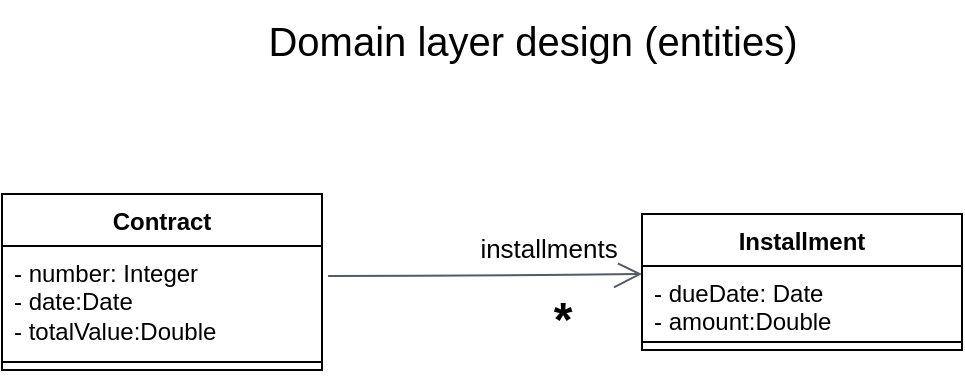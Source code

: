 <mxfile version="24.8.3">
  <diagram name="Page-1" id="ksh7u8cJOMVpenXSpe1n">
    <mxGraphModel dx="892" dy="468" grid="1" gridSize="10" guides="1" tooltips="1" connect="1" arrows="1" fold="1" page="1" pageScale="1" pageWidth="850" pageHeight="1100" math="0" shadow="0">
      <root>
        <mxCell id="0" />
        <mxCell id="1" parent="0" />
        <mxCell id="2fBA03YrfhdVt00wmsf8-1" value="Contract" style="swimlane;fontStyle=1;align=center;verticalAlign=top;childLayout=stackLayout;horizontal=1;startSize=26;horizontalStack=0;resizeParent=1;resizeParentMax=0;resizeLast=0;collapsible=1;marginBottom=0;whiteSpace=wrap;html=1;" vertex="1" parent="1">
          <mxGeometry x="240" y="140" width="160" height="88" as="geometry" />
        </mxCell>
        <mxCell id="2fBA03YrfhdVt00wmsf8-2" value="- number: Integer&lt;div&gt;&lt;div&gt;- date:Date&lt;/div&gt;&lt;div&gt;- totalValue:Double&lt;br&gt;&lt;br&gt;&lt;br&gt;&lt;/div&gt;&lt;/div&gt;" style="text;strokeColor=none;fillColor=none;align=left;verticalAlign=top;spacingLeft=4;spacingRight=4;overflow=hidden;rotatable=0;points=[[0,0.5],[1,0.5]];portConstraint=eastwest;whiteSpace=wrap;html=1;" vertex="1" parent="2fBA03YrfhdVt00wmsf8-1">
          <mxGeometry y="26" width="160" height="54" as="geometry" />
        </mxCell>
        <mxCell id="2fBA03YrfhdVt00wmsf8-3" value="" style="line;strokeWidth=1;fillColor=none;align=left;verticalAlign=middle;spacingTop=-1;spacingLeft=3;spacingRight=3;rotatable=0;labelPosition=right;points=[];portConstraint=eastwest;strokeColor=inherit;" vertex="1" parent="2fBA03YrfhdVt00wmsf8-1">
          <mxGeometry y="80" width="160" height="8" as="geometry" />
        </mxCell>
        <mxCell id="2fBA03YrfhdVt00wmsf8-8" value="" style="edgeStyle=orthogonalEdgeStyle;html=1;endArrow=open;elbow=vertical;startArrow=none;endFill=0;strokeColor=#545B64;rounded=0;strokeWidth=1;endSize=12;startSize=29;jumpSize=9;exitX=1.019;exitY=0.278;exitDx=0;exitDy=0;exitPerimeter=0;curved=1;targetPerimeterSpacing=7;sourcePerimeterSpacing=2;fontSize=15;spacing=7;spacingTop=3;" edge="1" parent="1" source="2fBA03YrfhdVt00wmsf8-2">
          <mxGeometry width="100" relative="1" as="geometry">
            <mxPoint x="460" y="180" as="sourcePoint" />
            <mxPoint x="560" y="180" as="targetPoint" />
          </mxGeometry>
        </mxCell>
        <mxCell id="2fBA03YrfhdVt00wmsf8-13" value="installments" style="edgeLabel;html=1;align=center;verticalAlign=middle;resizable=0;points=[];fontSize=13;" vertex="1" connectable="0" parent="2fBA03YrfhdVt00wmsf8-8">
          <mxGeometry x="0.403" y="1" relative="1" as="geometry">
            <mxPoint y="-13" as="offset" />
          </mxGeometry>
        </mxCell>
        <mxCell id="2fBA03YrfhdVt00wmsf8-10" value="Installment" style="swimlane;fontStyle=1;align=center;verticalAlign=top;childLayout=stackLayout;horizontal=1;startSize=26;horizontalStack=0;resizeParent=1;resizeParentMax=0;resizeLast=0;collapsible=1;marginBottom=0;whiteSpace=wrap;html=1;" vertex="1" parent="1">
          <mxGeometry x="560" y="150" width="160" height="68" as="geometry" />
        </mxCell>
        <mxCell id="2fBA03YrfhdVt00wmsf8-11" value="- dueDate: Date&lt;div&gt;&lt;div&gt;- amount:Double&lt;/div&gt;&lt;div&gt;&lt;br&gt;&lt;br&gt;&lt;/div&gt;&lt;/div&gt;" style="text;strokeColor=none;fillColor=none;align=left;verticalAlign=top;spacingLeft=4;spacingRight=4;overflow=hidden;rotatable=0;points=[[0,0.5],[1,0.5]];portConstraint=eastwest;whiteSpace=wrap;html=1;" vertex="1" parent="2fBA03YrfhdVt00wmsf8-10">
          <mxGeometry y="26" width="160" height="34" as="geometry" />
        </mxCell>
        <mxCell id="2fBA03YrfhdVt00wmsf8-12" value="" style="line;strokeWidth=1;fillColor=none;align=left;verticalAlign=middle;spacingTop=-1;spacingLeft=3;spacingRight=3;rotatable=0;labelPosition=right;points=[];portConstraint=eastwest;strokeColor=inherit;" vertex="1" parent="2fBA03YrfhdVt00wmsf8-10">
          <mxGeometry y="60" width="160" height="8" as="geometry" />
        </mxCell>
        <mxCell id="2fBA03YrfhdVt00wmsf8-16" value="&lt;h1&gt;*&lt;/h1&gt;" style="text;html=1;align=center;verticalAlign=middle;resizable=0;points=[];autosize=1;strokeColor=none;fillColor=none;" vertex="1" parent="1">
          <mxGeometry x="505" y="168" width="30" height="70" as="geometry" />
        </mxCell>
        <mxCell id="2fBA03YrfhdVt00wmsf8-17" value="Domain layer design (entities)" style="text;html=1;align=center;verticalAlign=middle;resizable=0;points=[];autosize=1;strokeColor=none;fillColor=none;strokeWidth=2;perimeterSpacing=1;fontSize=20;" vertex="1" parent="1">
          <mxGeometry x="360" y="43" width="290" height="40" as="geometry" />
        </mxCell>
      </root>
    </mxGraphModel>
  </diagram>
</mxfile>
